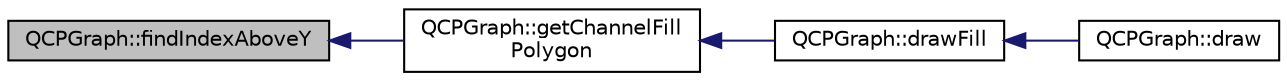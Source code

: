 digraph "QCPGraph::findIndexAboveY"
{
  edge [fontname="Helvetica",fontsize="10",labelfontname="Helvetica",labelfontsize="10"];
  node [fontname="Helvetica",fontsize="10",shape=record];
  rankdir="LR";
  Node1 [label="QCPGraph::findIndexAboveY",height=0.2,width=0.4,color="black", fillcolor="grey75", style="filled", fontcolor="black"];
  Node1 -> Node2 [dir="back",color="midnightblue",fontsize="10",style="solid",fontname="Helvetica"];
  Node2 [label="QCPGraph::getChannelFill\lPolygon",height=0.2,width=0.4,color="black", fillcolor="white", style="filled",URL="$class_q_c_p_graph.html#a0374b7268e35cab9802a6be2b5d726d7"];
  Node2 -> Node3 [dir="back",color="midnightblue",fontsize="10",style="solid",fontname="Helvetica"];
  Node3 [label="QCPGraph::drawFill",height=0.2,width=0.4,color="black", fillcolor="white", style="filled",URL="$class_q_c_p_graph.html#ad6d07926e6d6b7cfa70258780d47b7a0"];
  Node3 -> Node4 [dir="back",color="midnightblue",fontsize="10",style="solid",fontname="Helvetica"];
  Node4 [label="QCPGraph::draw",height=0.2,width=0.4,color="black", fillcolor="white", style="filled",URL="$class_q_c_p_graph.html#a659218cc62c2a7786213d9dd429c1c8d"];
}
